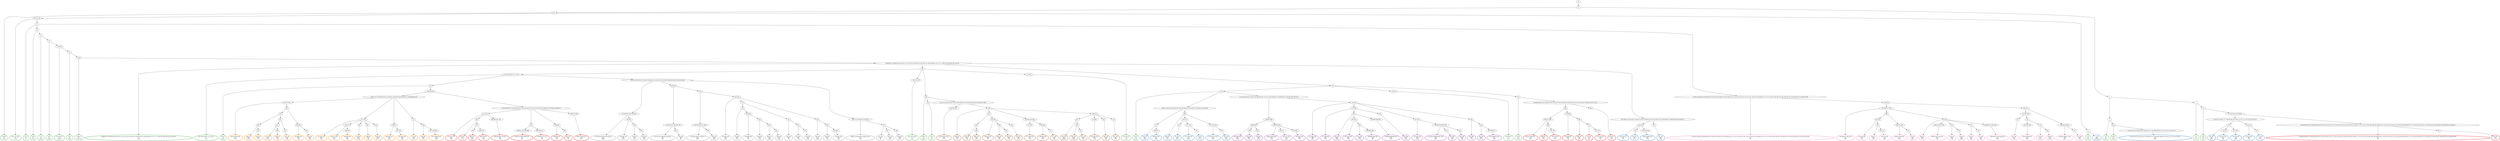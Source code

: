 digraph T {
	{
		rank=same
		358 [penwidth=3,colorscheme=set19,color=3,label="2;3;6_P\nP\n5.4%"]
		356 [penwidth=3,colorscheme=set19,color=3,label="9;12;15;19_P\nP\n0.25%"]
		354 [penwidth=3,colorscheme=set19,color=3,label="21_P\nP\n2%"]
		352 [penwidth=3,colorscheme=set19,color=3,label="26_P\nP\n3.3%"]
		350 [penwidth=3,colorscheme=set19,color=3,label="27_P\nP\n0.46%"]
		348 [penwidth=3,colorscheme=set19,color=3,label="35_P\nP\n0.09%"]
		346 [penwidth=3,colorscheme=set19,color=3,label="37;40;45_P\nP\n0.092%"]
		344 [penwidth=3,colorscheme=set19,color=3,label="52_P\nP\n0.25%"]
		342 [penwidth=3,colorscheme=set19,color=3,label="55;58_P\nP\n0.0013%"]
		340 [penwidth=3,colorscheme=set19,color=3,label="63;66;69;75;78;89;93;102;105;107;113;122;125;128;130;132;138;140;155;159;166;168;170;171;177;180;184;188;190;191;193;195_P\nP\n4.3%"]
		337 [penwidth=3,colorscheme=set19,color=3,label="201;203;206;211;217;222_P\nP\n11%"]
		335 [penwidth=3,colorscheme=set19,color=3,label="234_P\nP\n9.6%"]
		333 [penwidth=3,colorscheme=set19,color=3,label="202;210;216_P\nP\n5.2%"]
		331 [penwidth=3,colorscheme=set19,color=3,label="209_P\nP\n8.9%"]
		329 [penwidth=3,colorscheme=set19,color=3,label="232_P\nP\n5.1%"]
		327 [penwidth=3,colorscheme=set19,color=3,label="215;220_P\nP\n5.1%"]
		324 [penwidth=3,colorscheme=set19,color=3,label="213_P\nP\n6.6%"]
		322 [penwidth=3,colorscheme=set19,color=3,label="225;230_P\nP\n5.7%"]
		320 [penwidth=3,colorscheme=set19,color=3,label="229_P\nP\n5.6%"]
		318 [penwidth=3,colorscheme=set19,color=3,label="11_P\nP\n6.1%"]
		315 [penwidth=3,colorscheme=set19,color=3,label="5_P\nP\n0.6%"]
		313 [penwidth=3,colorscheme=set19,color=3,label="8;10_P\nP\n6.8%"]
		311 [penwidth=3,colorscheme=set19,color=3,label="7_P\nP\n1.2%"]
		309 [penwidth=3,colorscheme=set19,color=3,label="13_P\nP\n6%"]
		306 [penwidth=3,colorscheme=set19,color=2,label="522;528_M1\nM1\n6.7%"]
		304 [penwidth=3,colorscheme=set19,color=2,label="534_M1\nM1\n5.1%"]
		302 [penwidth=3,colorscheme=set19,color=2,label="543;556;568_M1\nM1\n5.5%"]
		300 [penwidth=3,colorscheme=set19,color=2,label="542_M1\nM1\n8.5%"]
		297 [penwidth=3,colorscheme=set19,color=2,label="470_M1\nM1\n3.6%"]
		295 [penwidth=3,colorscheme=set19,color=2,label="498;514_M1\nM1\n6.6%"]
		293 [penwidth=3,colorscheme=set19,color=2,label="480_M1\nM1\n2.9%"]
		290 [penwidth=3,colorscheme=set19,color=2,label="521_M1\nM1\n8.4%"]
		288 [penwidth=3,colorscheme=set19,color=2,label="527;533_M1\nM1\n0.32%"]
		286 [penwidth=3,colorscheme=set19,color=2,label="555_M1\nM1\n6.1%"]
		284 [penwidth=3,colorscheme=set19,color=2,label="512;541;554_M1\nM1\n2.4%"]
		282 [penwidth=3,colorscheme=set19,color=2,label="567_M1\nM1\n5.3%"]
		281 [penwidth=3,colorscheme=set19,color=2,label="11_M1\nM1\n0.0045%"]
		279 [penwidth=3,colorscheme=set19,color=2,label="14;16;18;22;25;30;34;43;51;54;62;65;74;77;84;88;92;96;98;110;118;121;131;145;152_M1\nM1\n9.1%"]
		275 [penwidth=3,colorscheme=set19,color=2,label="142_M1\nM1\n4.8%"]
		273 [penwidth=3,colorscheme=set19,color=2,label="148;151_M1\nM1\n7.8%"]
		271 [penwidth=3,colorscheme=set19,color=2,label="161;163_M1\nM1\n6.9%"]
		269 [penwidth=3,colorscheme=set19,color=2,label="144;150_M1\nM1\n3.8%"]
		267 [penwidth=3,colorscheme=set19,color=2,label="157_M1\nM1\n6.1%"]
		265 [penwidth=3,colorscheme=set19,color=8,label="23;28;31;33;38;41;46;56;59;64;70;79;81;85;87;90;91;97;100;106;108;111;114;123;129;133;135;141;147;149;153;156;160;165;173;175;178;181;182;185;187;192;194;197;207;224;239;243;273;318;322;330_M2\nM2\n2%"]
		262 [penwidth=3,colorscheme=set19,color=8,label="354;366;377;383_M2\nM2\n1.2%"]
		259 [penwidth=3,colorscheme=set19,color=8,label="401;429_M2\nM2\n1.1%"]
		257 [penwidth=3,colorscheme=set19,color=8,label="450_M2\nM2\n1.2%"]
		255 [penwidth=3,colorscheme=set19,color=8,label="461;474_M2\nM2\n5.2%"]
		253 [penwidth=3,colorscheme=set19,color=8,label="408;421;428_M2\nM2\n9.3%"]
		251 [penwidth=3,colorscheme=set19,color=8,label="473_M2\nM2\n6.6%"]
		249 [penwidth=3,colorscheme=set19,color=8,label="394_M2\nM2\n2.5%"]
		247 [penwidth=3,colorscheme=set19,color=8,label="400;420;427;439_M2\nM2\n5.1%"]
		245 [penwidth=3,colorscheme=set19,color=8,label="419_M2\nM2\n1.3%"]
		243 [penwidth=3,colorscheme=set19,color=8,label="426_M2\nM2\n8.9%"]
		241 [penwidth=3,colorscheme=set19,color=8,label="425_M2\nM2\n5.6%"]
		239 [penwidth=3,colorscheme=set19,color=8,label="472_M2\nM2\n5.4%"]
		237 [penwidth=3,colorscheme=set19,color=8,label="449;460;471;481;489_M2\nM2\n5.8%"]
		233 [penwidth=3,colorscheme=set19,color=8,label="407_M2\nM2\n6.5%"]
		230 [penwidth=3,colorscheme=set19,color=8,label="424;438;448_M2\nM2\n5.4%"]
		228 [penwidth=3,colorscheme=set19,color=8,label="437_M2\nM2\n9.1%"]
		226 [penwidth=3,colorscheme=set19,color=8,label="459_M2\nM2\n8.4%"]
		224 [penwidth=3,colorscheme=set19,color=8,label="382;392;406;417_M2\nM2\n3.9%"]
		222 [penwidth=3,colorscheme=set19,color=8,label="447_M2\nM2\n5.5%"]
		219 [penwidth=3,colorscheme=set19,color=9,label="475;506;516;524;536;548_M3\nM3\n0.83%"]
		217 [penwidth=3,colorscheme=set19,color=9,label="582;595_M3\nM3\n0.24%"]
		215 [penwidth=3,colorscheme=set19,color=9,label="616_M3\nM3\n3.1%"]
		213 [penwidth=3,colorscheme=set19,color=9,label="643_M3\nM3\n5.9%"]
		210 [penwidth=3,colorscheme=set19,color=9,label="523;531;547;560;581;594_M3\nM3\n4%"]
		208 [penwidth=3,colorscheme=set19,color=9,label="642_M3\nM3\n6%"]
		205 [penwidth=3,colorscheme=set19,color=9,label="535;546;559;571;580_M3\nM3\n4.8%"]
		203 [penwidth=3,colorscheme=set19,color=9,label="629_M3\nM3\n5.9%"]
		201 [penwidth=3,colorscheme=set19,color=9,label="545;558_M3\nM3\n2.1%"]
		198 [penwidth=3,colorscheme=set19,color=9,label="579_M3\nM3\n5.3%"]
		196 [penwidth=3,colorscheme=set19,color=9,label="593;606_M3\nM3\n3%"]
		194 [penwidth=3,colorscheme=set19,color=9,label="628_M3\nM3\n2.1%"]
		192 [penwidth=3,colorscheme=set19,color=9,label="655_M3\nM3\n0.9%"]
		190 [penwidth=3,colorscheme=set19,color=9,label="665_M3\nM3\n6.2%"]
		188 [penwidth=3,colorscheme=set19,color=9,label="592_M3\nM3\n5%"]
		186 [penwidth=3,colorscheme=set19,color=9,label="615_M3\nM3\n1.1%"]
		184 [penwidth=3,colorscheme=set19,color=9,label="654_M3\nM3\n5.4%"]
		182 [penwidth=3,colorscheme=set19,color=9,label="591_M3\nM3\n6.9%"]
		180 [penwidth=3,colorscheme=set19,color=9,label="605_M3\nM3\n2.1%"]
		178 [penwidth=3,colorscheme=set19,color=9,label="614;641_M3\nM3\n5.5%"]
		176 [penwidth=3,colorscheme=set19,color=9,label="499;515;529;544;557;569;578_M3\nM3\n7.7%"]
		174 [penwidth=3,colorscheme=set19,color=9,label="613_M3\nM3\n3%"]
		172 [penwidth=3,colorscheme=set19,color=9,label="627_M3\nM3\n6.2%"]
		170 [penwidth=3,colorscheme=set19,color=9,label="640_M3\nM3\n6.7%"]
		167 [penwidth=3,colorscheme=set19,color=7,label="402;443;455_M4\nM4\n8.1%"]
		165 [penwidth=3,colorscheme=set19,color=7,label="409_M4\nM4\n1.7%"]
		162 [penwidth=3,colorscheme=set19,color=7,label="442_M4\nM4\n2.5%"]
		160 [penwidth=3,colorscheme=set19,color=7,label="466_M4\nM4\n5.8%"]
		158 [penwidth=3,colorscheme=set19,color=7,label="454;465_M4\nM4\n11%"]
		156 [penwidth=3,colorscheme=set19,color=7,label="486_M4\nM4\n12%"]
		154 [penwidth=3,colorscheme=set19,color=7,label="508_M4\nM4\n7.4%"]
		152 [penwidth=3,colorscheme=set19,color=7,label="493_M4\nM4\n5.2%"]
		149 [penwidth=3,colorscheme=set19,color=7,label="477;485_M4\nM4\n5.1%"]
		147 [penwidth=3,colorscheme=set19,color=7,label="484;492_M4\nM4\n6.1%"]
		145 [penwidth=3,colorscheme=set19,color=7,label="517_M4\nM4\n5.5%"]
		142 [penwidth=3,colorscheme=set19,color=7,label="463_M4\nM4\n0.69%"]
		140 [penwidth=3,colorscheme=set19,color=7,label="483_M4\nM4\n0.39%"]
		138 [penwidth=3,colorscheme=set19,color=7,label="507_M4\nM4\n5.9%"]
		136 [penwidth=3,colorscheme=set19,color=7,label="476;482_M4\nM4\n5.2%"]
		134 [penwidth=3,colorscheme=set19,color=7,label="491_M4\nM4\n5.9%"]
		132 [penwidth=3,colorscheme=set19,color=7,label="501_M4\nM4\n12%"]
		128 [penwidth=3,colorscheme=set19,color=5,label="525;532;538_M5\nM5\n4.7%"]
		124 [penwidth=3,colorscheme=set19,color=5,label="586_M5\nM5\n0.76%"]
		122 [penwidth=3,colorscheme=set19,color=5,label="622_M5\nM5\n7.7%"]
		119 [penwidth=3,colorscheme=set19,color=5,label="621_M5\nM5\n0.21%"]
		117 [penwidth=3,colorscheme=set19,color=5,label="656_M5\nM5\n5.6%"]
		115 [penwidth=3,colorscheme=set19,color=5,label="631_M5\nM5\n5.4%"]
		113 [penwidth=3,colorscheme=set19,color=5,label="585;600_M5\nM5\n2.4%"]
		111 [penwidth=3,colorscheme=set19,color=5,label="620_M5\nM5\n5.5%"]
		109 [penwidth=3,colorscheme=set19,color=5,label="537;550_M5\nM5\n7.8%"]
		107 [penwidth=3,colorscheme=set19,color=5,label="562;573_M5\nM5\n4.5%"]
		105 [penwidth=3,colorscheme=set19,color=5,label="584;599_M5\nM5\n7.6%"]
		103 [penwidth=3,colorscheme=set19,color=5,label="583_M5\nM5\n9.4%"]
		101 [penwidth=3,colorscheme=set19,color=5,label="598_M5\nM5\n5.3%"]
		99 [penwidth=3,colorscheme=set19,color=5,label="619_M5\nM5\n8.7%"]
		97 [penwidth=3,colorscheme=set19,color=5,label="549;561_M5\nM5\n4.5%"]
		95 [penwidth=3,colorscheme=set19,color=5,label="597;618_M5\nM5\n6.8%"]
		93 [penwidth=3,colorscheme=set19,color=5,label="572_M5\nM5\n4.9%"]
		91 [penwidth=3,colorscheme=set19,color=5,label="596_M5\nM5\n2.3%"]
		89 [penwidth=3,colorscheme=set19,color=5,label="617;630;644_M5\nM5\n5.8%"]
		85 [penwidth=3,colorscheme=set19,color=4,label="604;609_M6\nM6\n0.19%"]
		83 [penwidth=3,colorscheme=set19,color=4,label="648_M6\nM6\n5.3%"]
		81 [penwidth=3,colorscheme=set19,color=4,label="683_M6\nM6\n6.3%"]
		79 [penwidth=3,colorscheme=set19,color=4,label="608;625;636_M6\nM6\n5.2%"]
		77 [penwidth=3,colorscheme=set19,color=4,label="647;671_M6\nM6\n8.2%"]
		75 [penwidth=3,colorscheme=set19,color=4,label="670;682_M6\nM6\n7.5%"]
		73 [penwidth=3,colorscheme=set19,color=4,label="551;564_M6\nM6\n3.8%"]
		71 [penwidth=3,colorscheme=set19,color=4,label="575;588_M6\nM6\n6.1%"]
		69 [penwidth=3,colorscheme=set19,color=4,label="603_M6\nM6\n0.68%"]
		67 [penwidth=3,colorscheme=set19,color=4,label="607;624_M6\nM6\n2.6%"]
		65 [penwidth=3,colorscheme=set19,color=4,label="635_M6\nM6\n6.7%"]
		63 [penwidth=3,colorscheme=set19,color=4,label="669;681;689_M6\nM6\n5%"]
		61 [penwidth=3,colorscheme=set19,color=4,label="659;668;680;688_M6\nM6\n5.5%"]
		59 [penwidth=3,colorscheme=set19,color=4,label="634_M6\nM6\n8.2%"]
		57 [penwidth=3,colorscheme=set19,color=4,label="587;602_M6\nM6\n0.45%"]
		55 [penwidth=3,colorscheme=set19,color=4,label="623;633;646;658;667_M6\nM6\n4.9%"]
		53 [penwidth=3,colorscheme=set19,color=4,label="679_M6\nM6\n7.9%"]
		51 [penwidth=3,colorscheme=set19,color=4,label="687_M6\nM6\n5.4%"]
		49 [penwidth=3,colorscheme=set19,color=4,label="632_M6\nM6\n3.7%"]
		47 [penwidth=3,colorscheme=set19,color=4,label="645_M6\nM6\n0.57%"]
		45 [penwidth=3,colorscheme=set19,color=4,label="657;666;678_M6\nM6\n5.8%"]
		42 [penwidth=3,colorscheme=set19,color=1,label="611;652_M7\nM7\n3.9%"]
		40 [penwidth=3,colorscheme=set19,color=1,label="662_M7\nM7\n1.1%"]
		37 [penwidth=3,colorscheme=set19,color=1,label="685_M7\nM7\n6.9%"]
		35 [penwidth=3,colorscheme=set19,color=1,label="693;700_M7\nM7\n5.6%"]
		33 [penwidth=3,colorscheme=set19,color=1,label="684;692;697;704_M7\nM7\n5.9%"]
		30 [penwidth=3,colorscheme=set19,color=1,label="639;651;674;691;696_M7\nM7\n6%"]
		28 [penwidth=3,colorscheme=set19,color=1,label="650;661;673_M7\nM7\n11%"]
		26 [penwidth=3,colorscheme=set19,color=1,label="638;649_M7\nM7\n3.2%"]
		24 [penwidth=3,colorscheme=set19,color=1,label="695_M7\nM7\n7%"]
		22 [penwidth=3,colorscheme=set19,color=1,label="660;672;690_M7\nM7\n8.1%"]
		18 [penwidth=3,colorscheme=set19,color=1,label="664;677;694_M7\nM7\n3.5%"]
		16 [penwidth=3,colorscheme=set19,color=1,label="699_M7\nM7\n4.5%"]
		14 [penwidth=3,colorscheme=set19,color=1,label="702;706_M7\nM7\n5.2%"]
		12 [penwidth=3,colorscheme=set19,color=1,label="676;686_M7\nM7\n1.8%"]
		10 [penwidth=3,colorscheme=set19,color=1,label="698_M7\nM7\n4.2%"]
		8 [penwidth=3,colorscheme=set19,color=1,label="701_M7\nM7\n1.8%"]
		6 [penwidth=3,colorscheme=set19,color=1,label="703;705_M7\nM7\n7.9%"]
		4 [penwidth=3,colorscheme=set19,color=1,label="663_M7\nM7\n6.3%"]
		2 [penwidth=3,colorscheme=set19,color=1,label="44;48;50;61;68;73;76;83;94;95;99;101;104;116;120;124;127;139;143;146;154;158;162;164;167;169;172;174;176;179;183;186;189;196;199;204;212;218;223;235;242;251;255;262;288;296;309;317;327;329;333;344;363;371;378;403;410;444;456;467;494;509;526;552;590;610_M7\nM7\n1%"]
		0 [penwidth=3,colorscheme=set19,color=1,label="637_M7\nM7\n5.1%"]
	}
	361 [label="GL"]
	360 [label="0;1"]
	359 [label="2;3;6"]
	357 [label="9;12;15;19"]
	355 [label="21"]
	353 [label="26"]
	351 [label="27"]
	349 [label="35"]
	347 [label="37;40;45"]
	345 [label="52"]
	343 [label="55;58"]
	341 [label="63;66;69;75;78;89;93;102;105;107;113;122;125;128;130;132;138;140;155;159;166;168;170;171;177;180;184;188;190;191;193;195"]
	339 [label="198"]
	338 [label="201;203;206;211;217;222"]
	336 [label="234"]
	334 [label="202;210;216"]
	332 [label="209"]
	330 [label="232"]
	328 [label="215;220"]
	326 [label="205"]
	325 [label="213"]
	323 [label="225;230"]
	321 [label="229"]
	319 [label="11"]
	317 [label="4"]
	316 [label="5"]
	314 [label="8;10"]
	312 [label="7"]
	310 [label="13"]
	308 [label="200;208;214;219;226;237;248;257;265;276;286;292;320;323;345;351;357;360;368;374;386;399;416;478;495;511"]
	307 [label="522;528"]
	305 [label="534"]
	303 [label="543;556;568"]
	301 [label="542"]
	299 [label="244;247;252;264;269;280;285;290;298;306;332;339;350;372;385;391;413;434;445"]
	298 [label="470"]
	296 [label="498;514"]
	294 [label="480"]
	292 [label="505;513"]
	291 [label="521"]
	289 [label="527;533"]
	287 [label="555"]
	285 [label="512;541;554"]
	283 [label="567"]
	280 [label="14;16;18;22;25;30;34;43;51;54;62;65;74;77;84;88;92;96;98;110;118;121;131;145;152"]
	278 [label="17;20;24;29;32;36;39;42"]
	277 [label="47;49;53;57;60;67;71;72;80;82;86;103;109;112;115;117;119;126;134;136;137"]
	276 [label="142"]
	274 [label="148;151"]
	272 [label="161;163"]
	270 [label="144;150"]
	268 [label="157"]
	266 [label="23;28;31;33;38;41;46;56;59;64;70;79;81;85;87;90;91;97;100;106;108;111;114;123;129;133;135;141;147;149;153;156;160;165;173;175;178;181;182;185;187;192;194;197;207;224;239;243;273;318;322;330"]
	264 [label="343;348"]
	263 [label="354;366;377;383"]
	261 [label="388"]
	260 [label="401;429"]
	258 [label="450"]
	256 [label="461;474"]
	254 [label="408;421;428"]
	252 [label="473"]
	250 [label="394"]
	248 [label="400;420;427;439"]
	246 [label="419"]
	244 [label="426"]
	242 [label="425"]
	240 [label="472"]
	238 [label="449;460;471;481;489"]
	236 [label="362;370"]
	235 [label="376;387;393"]
	234 [label="407"]
	232 [label="418"]
	231 [label="424;438;448"]
	229 [label="437"]
	227 [label="459"]
	225 [label="382;392;406;417"]
	223 [label="447"]
	221 [label="228;241;250;261;267;284;287;294;305;312;316;326;337;353;361;369;381;398;415;436;451;462"]
	220 [label="475;506;516;524;536;548"]
	218 [label="582;595"]
	216 [label="616"]
	214 [label="643"]
	212 [label="490;500"]
	211 [label="523;531;547;560;581;594"]
	209 [label="642"]
	207 [label="530"]
	206 [label="535;546;559;571;580"]
	204 [label="629"]
	202 [label="545;558"]
	200 [label="570"]
	199 [label="579"]
	197 [label="593;606"]
	195 [label="628"]
	193 [label="655"]
	191 [label="665"]
	189 [label="592"]
	187 [label="615"]
	185 [label="654"]
	183 [label="591"]
	181 [label="605"]
	179 [label="614;641"]
	177 [label="499;515;529;544;557;569;578"]
	175 [label="613"]
	173 [label="627"]
	171 [label="640"]
	169 [label="221;227;233;253;258;270;282;293;300;303;324;328;335;340;352;358;364;375;380"]
	168 [label="402;443;455"]
	166 [label="409"]
	164 [label="422"]
	163 [label="442"]
	161 [label="466"]
	159 [label="454;465"]
	157 [label="486"]
	155 [label="508"]
	153 [label="493"]
	151 [label="430;441;453;464"]
	150 [label="477;485"]
	148 [label="484;492"]
	146 [label="517"]
	144 [label="440;452"]
	143 [label="463"]
	141 [label="483"]
	139 [label="507"]
	137 [label="476;482"]
	135 [label="491"]
	133 [label="501"]
	131 [label="238;246;249"]
	130 [label="259;271;277;283;304;314;321;336;341;346;365;384;389;395;431;446;469;496;518"]
	129 [label="525;532;538"]
	127 [label="563"]
	126 [label="574"]
	125 [label="586"]
	123 [label="622"]
	121 [label="601"]
	120 [label="621"]
	118 [label="656"]
	116 [label="631"]
	114 [label="585;600"]
	112 [label="620"]
	110 [label="537;550"]
	108 [label="562;573"]
	106 [label="584;599"]
	104 [label="583"]
	102 [label="598"]
	100 [label="619"]
	98 [label="549;561"]
	96 [label="597;618"]
	94 [label="572"]
	92 [label="596"]
	90 [label="617;630;644"]
	88 [label="231;236;240;245;275;281;291;299;302;307;310;313;356;359;367;373;396;404;411;432;487;497;503;520"]
	87 [label="539;565;589"]
	86 [label="604;609"]
	84 [label="648"]
	82 [label="683"]
	80 [label="608;625;636"]
	78 [label="647;671"]
	76 [label="670;682"]
	74 [label="551;564"]
	72 [label="575;588"]
	70 [label="603"]
	68 [label="607;624"]
	66 [label="635"]
	64 [label="669;681;689"]
	62 [label="659;668;680;688"]
	60 [label="634"]
	58 [label="587;602"]
	56 [label="623;633;646;658;667"]
	54 [label="679"]
	52 [label="687"]
	50 [label="632"]
	48 [label="645"]
	46 [label="657;666;678"]
	44 [label="254;260;266;272;278;295;308;311;315;325;342;347;379;414;435;458;479;488;502;519;540;553;566;576"]
	43 [label="611;652"]
	41 [label="662"]
	39 [label="675"]
	38 [label="685"]
	36 [label="693;700"]
	34 [label="684;692;697;704"]
	32 [label="626"]
	31 [label="639;651;674;691;696"]
	29 [label="650;661;673"]
	27 [label="638;649"]
	25 [label="695"]
	23 [label="660;672;690"]
	21 [label="256;263;268;274;279;289;297;301;319;331;334;338;349;355;390;397;405;412;423;433;457;468;504;510;577;612"]
	20 [label="653"]
	19 [label="664;677;694"]
	17 [label="699"]
	15 [label="702;706"]
	13 [label="676;686"]
	11 [label="698"]
	9 [label="701"]
	7 [label="703;705"]
	5 [label="663"]
	3 [label="44;48;50;61;68;73;76;83;94;95;99;101;104;116;120;124;127;139;143;146;154;158;162;164;167;169;172;174;176;179;183;186;189;196;199;204;212;218;223;235;242;251;255;262;288;296;309;317;327;329;333;344;363;371;378;403;410;444;456;467;494;509;526;552;590;610"]
	1 [label="637"]
	361 -> 360
	360 -> 359
	360 -> 317
	359 -> 358
	359 -> 357
	359 -> 319
	357 -> 356
	357 -> 355
	355 -> 354
	355 -> 353
	355 -> 266
	353 -> 352
	353 -> 351
	351 -> 350
	351 -> 349
	349 -> 348
	349 -> 347
	347 -> 346
	347 -> 345
	345 -> 344
	345 -> 343
	343 -> 342
	343 -> 341
	341 -> 340
	341 -> 339
	341 -> 326
	341 -> 308
	339 -> 338
	339 -> 334
	339 -> 332
	339 -> 328
	338 -> 337
	338 -> 336
	338 -> 221
	336 -> 335
	336 -> 131
	334 -> 333
	332 -> 331
	332 -> 330
	332 -> 169
	330 -> 329
	328 -> 327
	326 -> 325
	326 -> 323
	326 -> 321
	325 -> 324
	325 -> 299
	325 -> 88
	323 -> 322
	321 -> 320
	321 -> 21
	319 -> 318
	319 -> 281
	317 -> 316
	317 -> 312
	316 -> 315
	316 -> 314
	314 -> 313
	314 -> 280
	312 -> 311
	312 -> 310
	310 -> 309
	310 -> 278
	308 -> 307
	308 -> 301
	307 -> 306
	307 -> 305
	307 -> 303
	305 -> 304
	303 -> 302
	301 -> 300
	299 -> 298
	299 -> 294
	298 -> 297
	298 -> 296
	296 -> 295
	294 -> 293
	294 -> 292
	294 -> 285
	292 -> 291
	292 -> 289
	291 -> 290
	289 -> 288
	289 -> 287
	287 -> 286
	285 -> 284
	285 -> 283
	283 -> 282
	280 -> 279
	278 -> 277
	278 -> 3
	277 -> 276
	277 -> 270
	276 -> 275
	276 -> 274
	276 -> 272
	274 -> 273
	272 -> 271
	270 -> 269
	270 -> 268
	268 -> 267
	266 -> 265
	266 -> 264
	264 -> 263
	264 -> 236
	263 -> 262
	263 -> 261
	263 -> 250
	261 -> 260
	261 -> 254
	260 -> 259
	260 -> 258
	258 -> 257
	258 -> 256
	256 -> 255
	254 -> 253
	254 -> 252
	252 -> 251
	250 -> 249
	250 -> 248
	250 -> 246
	250 -> 242
	250 -> 238
	248 -> 247
	246 -> 245
	246 -> 244
	244 -> 243
	242 -> 241
	242 -> 240
	240 -> 239
	238 -> 237
	236 -> 235
	236 -> 225
	235 -> 234
	235 -> 232
	234 -> 233
	232 -> 231
	232 -> 229
	231 -> 230
	229 -> 228
	229 -> 227
	227 -> 226
	225 -> 224
	225 -> 223
	223 -> 222
	221 -> 220
	221 -> 212
	221 -> 177
	220 -> 219
	220 -> 218
	218 -> 217
	218 -> 216
	216 -> 215
	216 -> 214
	214 -> 213
	212 -> 211
	212 -> 207
	211 -> 210
	211 -> 209
	209 -> 208
	207 -> 206
	207 -> 202
	206 -> 205
	206 -> 204
	204 -> 203
	202 -> 201
	202 -> 200
	202 -> 183
	200 -> 199
	200 -> 189
	199 -> 198
	199 -> 197
	197 -> 196
	197 -> 195
	195 -> 194
	195 -> 193
	193 -> 192
	193 -> 191
	191 -> 190
	189 -> 188
	189 -> 187
	187 -> 186
	187 -> 185
	185 -> 184
	183 -> 182
	183 -> 181
	181 -> 180
	181 -> 179
	179 -> 178
	177 -> 176
	177 -> 175
	175 -> 174
	175 -> 173
	175 -> 171
	173 -> 172
	171 -> 170
	169 -> 168
	169 -> 166
	168 -> 167
	166 -> 165
	166 -> 164
	166 -> 151
	166 -> 144
	164 -> 163
	164 -> 159
	163 -> 162
	163 -> 161
	161 -> 160
	159 -> 158
	159 -> 157
	159 -> 153
	157 -> 156
	157 -> 155
	155 -> 154
	153 -> 152
	151 -> 150
	151 -> 148
	150 -> 149
	148 -> 147
	148 -> 146
	146 -> 145
	144 -> 143
	144 -> 137
	144 -> 135
	144 -> 133
	143 -> 142
	143 -> 141
	141 -> 140
	141 -> 139
	139 -> 138
	137 -> 136
	135 -> 134
	133 -> 132
	131 -> 130
	131 -> 44
	130 -> 129
	130 -> 110
	130 -> 98
	130 -> 94
	129 -> 128
	129 -> 127
	127 -> 126
	127 -> 114
	126 -> 125
	126 -> 121
	125 -> 124
	125 -> 123
	123 -> 122
	121 -> 120
	121 -> 116
	120 -> 119
	120 -> 118
	118 -> 117
	116 -> 115
	114 -> 113
	114 -> 112
	112 -> 111
	110 -> 109
	110 -> 108
	110 -> 104
	110 -> 102
	110 -> 100
	108 -> 107
	108 -> 106
	106 -> 105
	104 -> 103
	102 -> 101
	100 -> 99
	98 -> 97
	98 -> 96
	96 -> 95
	94 -> 93
	94 -> 92
	92 -> 91
	92 -> 90
	90 -> 89
	88 -> 87
	88 -> 74
	87 -> 86
	87 -> 80
	86 -> 85
	86 -> 84
	86 -> 82
	84 -> 83
	82 -> 81
	80 -> 79
	80 -> 78
	80 -> 76
	78 -> 77
	76 -> 75
	74 -> 73
	74 -> 72
	74 -> 58
	74 -> 50
	72 -> 71
	72 -> 70
	72 -> 60
	70 -> 69
	70 -> 68
	70 -> 62
	68 -> 67
	68 -> 66
	66 -> 65
	66 -> 64
	64 -> 63
	62 -> 61
	60 -> 59
	58 -> 57
	58 -> 56
	56 -> 55
	56 -> 54
	56 -> 52
	54 -> 53
	52 -> 51
	50 -> 49
	50 -> 48
	48 -> 47
	48 -> 46
	46 -> 45
	44 -> 43
	44 -> 32
	44 -> 27
	44 -> 23
	43 -> 42
	43 -> 41
	43 -> 34
	41 -> 40
	41 -> 39
	39 -> 38
	39 -> 36
	38 -> 37
	36 -> 35
	34 -> 33
	32 -> 31
	32 -> 29
	31 -> 30
	29 -> 28
	27 -> 26
	27 -> 25
	25 -> 24
	23 -> 22
	21 -> 20
	21 -> 5
	20 -> 19
	20 -> 13
	19 -> 18
	19 -> 17
	17 -> 16
	17 -> 15
	15 -> 14
	13 -> 12
	13 -> 11
	11 -> 10
	11 -> 9
	9 -> 8
	9 -> 7
	7 -> 6
	5 -> 4
	3 -> 2
	3 -> 1
	1 -> 0
}

